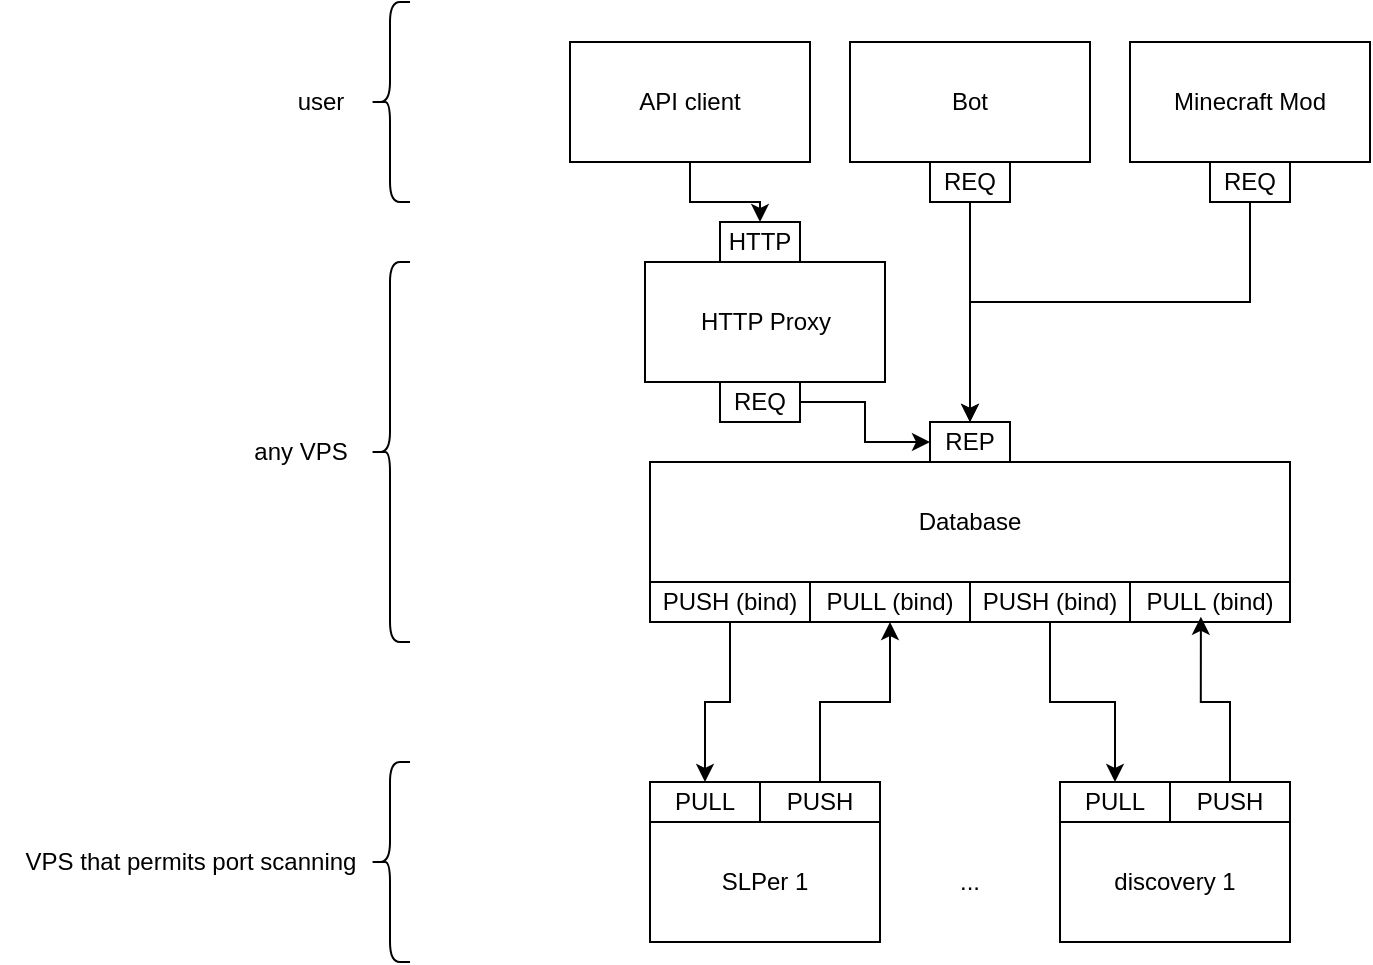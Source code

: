 <mxfile version="24.8.0">
  <diagram name="Page-1" id="QrnXabws1YIrDjDAF27N">
    <mxGraphModel dx="1793" dy="988" grid="1" gridSize="10" guides="1" tooltips="1" connect="1" arrows="1" fold="1" page="1" pageScale="1" pageWidth="850" pageHeight="1100" math="0" shadow="0">
      <root>
        <mxCell id="0" />
        <mxCell id="1" parent="0" />
        <mxCell id="w6jb3WzFuUClzXCA1lao-18" value="&lt;div&gt;SLPer 1&lt;/div&gt;" style="rounded=0;whiteSpace=wrap;html=1;" parent="1" vertex="1">
          <mxGeometry x="340" y="570" width="115" height="60" as="geometry" />
        </mxCell>
        <mxCell id="w6jb3WzFuUClzXCA1lao-26" value="&lt;div&gt;PULL&lt;/div&gt;" style="rounded=0;whiteSpace=wrap;html=1;" parent="1" vertex="1">
          <mxGeometry x="340" y="550" width="55" height="20" as="geometry" />
        </mxCell>
        <mxCell id="R70e3QbUL7EdmjE7aiC4-1" value="&lt;div&gt;Database&lt;/div&gt;" style="rounded=0;whiteSpace=wrap;html=1;" vertex="1" parent="1">
          <mxGeometry x="340" y="390" width="320" height="60" as="geometry" />
        </mxCell>
        <mxCell id="R70e3QbUL7EdmjE7aiC4-7" value="PULL (bind)" style="rounded=0;whiteSpace=wrap;html=1;" vertex="1" parent="1">
          <mxGeometry x="420" y="450" width="80" height="20" as="geometry" />
        </mxCell>
        <mxCell id="R70e3QbUL7EdmjE7aiC4-40" style="edgeStyle=orthogonalEdgeStyle;rounded=0;orthogonalLoop=1;jettySize=auto;html=1;entryX=0.5;entryY=1;entryDx=0;entryDy=0;" edge="1" parent="1" source="R70e3QbUL7EdmjE7aiC4-16" target="R70e3QbUL7EdmjE7aiC4-7">
          <mxGeometry relative="1" as="geometry" />
        </mxCell>
        <mxCell id="R70e3QbUL7EdmjE7aiC4-16" value="PUSH" style="rounded=0;whiteSpace=wrap;html=1;" vertex="1" parent="1">
          <mxGeometry x="395" y="550" width="60" height="20" as="geometry" />
        </mxCell>
        <mxCell id="R70e3QbUL7EdmjE7aiC4-35" style="edgeStyle=orthogonalEdgeStyle;rounded=0;orthogonalLoop=1;jettySize=auto;html=1;exitX=0.5;exitY=1;exitDx=0;exitDy=0;" edge="1" parent="1" source="R70e3QbUL7EdmjE7aiC4-34" target="w6jb3WzFuUClzXCA1lao-26">
          <mxGeometry relative="1" as="geometry" />
        </mxCell>
        <mxCell id="R70e3QbUL7EdmjE7aiC4-34" value="&lt;div&gt;PUSH (bind)&lt;/div&gt;" style="rounded=0;whiteSpace=wrap;html=1;" vertex="1" parent="1">
          <mxGeometry x="340" y="450" width="80" height="20" as="geometry" />
        </mxCell>
        <mxCell id="R70e3QbUL7EdmjE7aiC4-41" value="&lt;div&gt;HTTP Proxy&lt;br&gt;&lt;/div&gt;" style="rounded=0;whiteSpace=wrap;html=1;" vertex="1" parent="1">
          <mxGeometry x="337.5" y="290" width="120" height="60" as="geometry" />
        </mxCell>
        <mxCell id="R70e3QbUL7EdmjE7aiC4-43" value="PULL (bind)" style="rounded=0;whiteSpace=wrap;html=1;" vertex="1" parent="1">
          <mxGeometry x="580" y="450" width="80" height="20" as="geometry" />
        </mxCell>
        <mxCell id="R70e3QbUL7EdmjE7aiC4-48" style="edgeStyle=orthogonalEdgeStyle;rounded=0;orthogonalLoop=1;jettySize=auto;html=1;" edge="1" parent="1" source="R70e3QbUL7EdmjE7aiC4-44" target="R70e3QbUL7EdmjE7aiC4-46">
          <mxGeometry relative="1" as="geometry" />
        </mxCell>
        <mxCell id="R70e3QbUL7EdmjE7aiC4-44" value="&lt;div&gt;PUSH (bind)&lt;/div&gt;" style="rounded=0;whiteSpace=wrap;html=1;" vertex="1" parent="1">
          <mxGeometry x="500" y="450" width="80" height="20" as="geometry" />
        </mxCell>
        <mxCell id="R70e3QbUL7EdmjE7aiC4-45" value="&lt;div&gt;discovery 1&lt;/div&gt;" style="rounded=0;whiteSpace=wrap;html=1;" vertex="1" parent="1">
          <mxGeometry x="545" y="570" width="115" height="60" as="geometry" />
        </mxCell>
        <mxCell id="R70e3QbUL7EdmjE7aiC4-46" value="&lt;div&gt;PULL&lt;/div&gt;" style="rounded=0;whiteSpace=wrap;html=1;" vertex="1" parent="1">
          <mxGeometry x="545" y="550" width="55" height="20" as="geometry" />
        </mxCell>
        <mxCell id="R70e3QbUL7EdmjE7aiC4-47" value="PUSH" style="rounded=0;whiteSpace=wrap;html=1;" vertex="1" parent="1">
          <mxGeometry x="600" y="550" width="60" height="20" as="geometry" />
        </mxCell>
        <mxCell id="R70e3QbUL7EdmjE7aiC4-50" style="edgeStyle=orthogonalEdgeStyle;rounded=0;orthogonalLoop=1;jettySize=auto;html=1;entryX=0.443;entryY=0.869;entryDx=0;entryDy=0;entryPerimeter=0;" edge="1" parent="1" source="R70e3QbUL7EdmjE7aiC4-47" target="R70e3QbUL7EdmjE7aiC4-43">
          <mxGeometry relative="1" as="geometry" />
        </mxCell>
        <mxCell id="R70e3QbUL7EdmjE7aiC4-51" value="REP" style="rounded=0;whiteSpace=wrap;html=1;" vertex="1" parent="1">
          <mxGeometry x="480" y="370" width="40" height="20" as="geometry" />
        </mxCell>
        <mxCell id="R70e3QbUL7EdmjE7aiC4-61" value="" style="shape=curlyBracket;whiteSpace=wrap;html=1;rounded=1;labelPosition=left;verticalLabelPosition=middle;align=right;verticalAlign=middle;size=0.5;" vertex="1" parent="1">
          <mxGeometry x="200" y="540" width="20" height="100" as="geometry" />
        </mxCell>
        <mxCell id="R70e3QbUL7EdmjE7aiC4-62" value="VPS that permits port scanning" style="text;html=1;align=center;verticalAlign=middle;resizable=0;points=[];autosize=1;strokeColor=none;fillColor=none;" vertex="1" parent="1">
          <mxGeometry x="15" y="575" width="190" height="30" as="geometry" />
        </mxCell>
        <mxCell id="R70e3QbUL7EdmjE7aiC4-69" style="edgeStyle=orthogonalEdgeStyle;rounded=0;orthogonalLoop=1;jettySize=auto;html=1;entryX=0;entryY=0.5;entryDx=0;entryDy=0;" edge="1" parent="1" source="R70e3QbUL7EdmjE7aiC4-65" target="R70e3QbUL7EdmjE7aiC4-51">
          <mxGeometry relative="1" as="geometry" />
        </mxCell>
        <mxCell id="R70e3QbUL7EdmjE7aiC4-65" value="REQ" style="rounded=0;whiteSpace=wrap;html=1;" vertex="1" parent="1">
          <mxGeometry x="375" y="350" width="40" height="20" as="geometry" />
        </mxCell>
        <mxCell id="R70e3QbUL7EdmjE7aiC4-67" value="&lt;div&gt;Bot&lt;/div&gt;" style="rounded=0;whiteSpace=wrap;html=1;" vertex="1" parent="1">
          <mxGeometry x="440" y="180" width="120" height="60" as="geometry" />
        </mxCell>
        <mxCell id="R70e3QbUL7EdmjE7aiC4-70" style="edgeStyle=orthogonalEdgeStyle;rounded=0;orthogonalLoop=1;jettySize=auto;html=1;entryX=0.5;entryY=0;entryDx=0;entryDy=0;" edge="1" parent="1" source="R70e3QbUL7EdmjE7aiC4-68" target="R70e3QbUL7EdmjE7aiC4-51">
          <mxGeometry relative="1" as="geometry" />
        </mxCell>
        <mxCell id="R70e3QbUL7EdmjE7aiC4-68" value="REQ" style="rounded=0;whiteSpace=wrap;html=1;" vertex="1" parent="1">
          <mxGeometry x="480" y="240" width="40" height="20" as="geometry" />
        </mxCell>
        <mxCell id="R70e3QbUL7EdmjE7aiC4-71" value="" style="shape=curlyBracket;whiteSpace=wrap;html=1;rounded=1;labelPosition=left;verticalLabelPosition=middle;align=right;verticalAlign=middle;size=0.5;" vertex="1" parent="1">
          <mxGeometry x="200" y="290" width="20" height="190" as="geometry" />
        </mxCell>
        <mxCell id="R70e3QbUL7EdmjE7aiC4-72" value="any VPS" style="text;html=1;align=center;verticalAlign=middle;resizable=0;points=[];autosize=1;strokeColor=none;fillColor=none;" vertex="1" parent="1">
          <mxGeometry x="130" y="370" width="70" height="30" as="geometry" />
        </mxCell>
        <mxCell id="R70e3QbUL7EdmjE7aiC4-73" value="" style="shape=curlyBracket;whiteSpace=wrap;html=1;rounded=1;labelPosition=left;verticalLabelPosition=middle;align=right;verticalAlign=middle;size=0.5;" vertex="1" parent="1">
          <mxGeometry x="200" y="160" width="20" height="100" as="geometry" />
        </mxCell>
        <mxCell id="R70e3QbUL7EdmjE7aiC4-74" value="&lt;div&gt;user&lt;/div&gt;" style="text;html=1;align=center;verticalAlign=middle;resizable=0;points=[];autosize=1;strokeColor=none;fillColor=none;" vertex="1" parent="1">
          <mxGeometry x="150" y="195" width="50" height="30" as="geometry" />
        </mxCell>
        <mxCell id="R70e3QbUL7EdmjE7aiC4-75" value="Minecraft Mod" style="rounded=0;whiteSpace=wrap;html=1;" vertex="1" parent="1">
          <mxGeometry x="580" y="180" width="120" height="60" as="geometry" />
        </mxCell>
        <mxCell id="R70e3QbUL7EdmjE7aiC4-77" style="edgeStyle=orthogonalEdgeStyle;rounded=0;orthogonalLoop=1;jettySize=auto;html=1;entryX=0.5;entryY=0;entryDx=0;entryDy=0;" edge="1" parent="1" source="R70e3QbUL7EdmjE7aiC4-76" target="R70e3QbUL7EdmjE7aiC4-51">
          <mxGeometry relative="1" as="geometry">
            <Array as="points">
              <mxPoint x="640" y="310" />
              <mxPoint x="500" y="310" />
            </Array>
          </mxGeometry>
        </mxCell>
        <mxCell id="R70e3QbUL7EdmjE7aiC4-76" value="REQ" style="rounded=0;whiteSpace=wrap;html=1;" vertex="1" parent="1">
          <mxGeometry x="620" y="240" width="40" height="20" as="geometry" />
        </mxCell>
        <mxCell id="R70e3QbUL7EdmjE7aiC4-80" style="edgeStyle=orthogonalEdgeStyle;rounded=0;orthogonalLoop=1;jettySize=auto;html=1;entryX=0.5;entryY=0;entryDx=0;entryDy=0;" edge="1" parent="1" source="R70e3QbUL7EdmjE7aiC4-78" target="R70e3QbUL7EdmjE7aiC4-79">
          <mxGeometry relative="1" as="geometry" />
        </mxCell>
        <mxCell id="R70e3QbUL7EdmjE7aiC4-78" value="API client" style="rounded=0;whiteSpace=wrap;html=1;" vertex="1" parent="1">
          <mxGeometry x="300" y="180" width="120" height="60" as="geometry" />
        </mxCell>
        <mxCell id="R70e3QbUL7EdmjE7aiC4-79" value="HTTP" style="rounded=0;whiteSpace=wrap;html=1;" vertex="1" parent="1">
          <mxGeometry x="375" y="270" width="40" height="20" as="geometry" />
        </mxCell>
        <mxCell id="R70e3QbUL7EdmjE7aiC4-82" value="..." style="text;html=1;align=center;verticalAlign=middle;whiteSpace=wrap;rounded=0;" vertex="1" parent="1">
          <mxGeometry x="470" y="585" width="60" height="30" as="geometry" />
        </mxCell>
      </root>
    </mxGraphModel>
  </diagram>
</mxfile>

